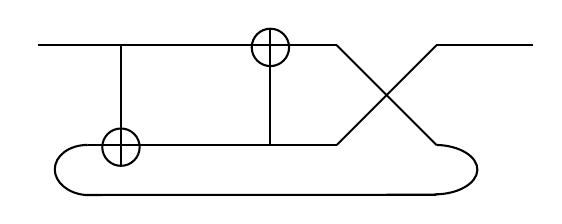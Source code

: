 \tikzset{every picture/.style={line width=0.75pt}} %set default line width to 0.75pt        
\begin{tikzpicture}[x=0.75pt,y=0.75pt,scale=0.8, yscale=-1]
%uncomment if require: \path (0,300); %set diagram left start at 0, and has height of 300
%Straight Lines [id:da05403550183378514] 
\draw    (10,20) -- (190,20) ;
%Shape: Circle [id:dp8701819096818126] 
\draw   (138.75,21.25) .. controls (138.75,15.04) and (143.79,10) .. (150,10) .. controls (156.21,10) and (161.25,15.04) .. (161.25,21.25) .. controls (161.25,27.46) and (156.21,32.5) .. (150,32.5) .. controls (143.79,32.5) and (138.75,27.46) .. (138.75,21.25) -- cycle ;
%Straight Lines [id:da3470499764023487] 
\draw    (150,80) -- (150,10) ;
%Straight Lines [id:da9303973632982276] 
\draw    (40,80) -- (190,80) ;
%Shape: Circle [id:dp03942567054970991] 
\draw   (48.75,81.33) .. controls (48.75,75.12) and (53.79,70.08) .. (60,70.08) .. controls (66.21,70.08) and (71.25,75.12) .. (71.25,81.33) .. controls (71.25,87.55) and (66.21,92.58) .. (60,92.58) .. controls (53.79,92.58) and (48.75,87.55) .. (48.75,81.33) -- cycle ;
%Straight Lines [id:da08295302434157614] 
\draw    (60,92.58) -- (60,20) ;
%Shape: Arc [id:dp2904677718814479] 
\draw  [draw opacity=0] (38.49,110.13) .. controls (28.3,109.22) and (20.27,102.7) .. (20.15,94.89) .. controls (20.02,86.57) and (28.89,79.93) .. (40,80) -- (40.38,95.12) -- cycle ; \draw   (38.49,110.13) .. controls (28.3,109.22) and (20.27,102.7) .. (20.15,94.89) .. controls (20.02,86.57) and (28.89,79.93) .. (40,80) ;
%Straight Lines [id:da32172184710713914] 
\draw    (38.49,110.13) -- (250,110) ;
%Shape: Arc [id:dp8398868072937593] 
\draw  [draw opacity=0] (248.77,109.75) .. controls (262.77,109.82) and (274.32,103.33) .. (274.64,95.17) .. controls (274.95,87.02) and (263.95,80.28) .. (250,80) -- (249.05,94.87) -- cycle ; \draw   (248.77,109.75) .. controls (262.77,109.82) and (274.32,103.33) .. (274.64,95.17) .. controls (274.95,87.02) and (263.95,80.28) .. (250,80) ;
%Straight Lines [id:da5220296307776525] 
\draw    (190,20) -- (250,80) ;
%Straight Lines [id:da320377013704656] 
\draw    (190,80) -- (250,20) ;
%Straight Lines [id:da8933694171914682] 
\draw    (250,20) -- (308,20) ;
\end{tikzpicture}
